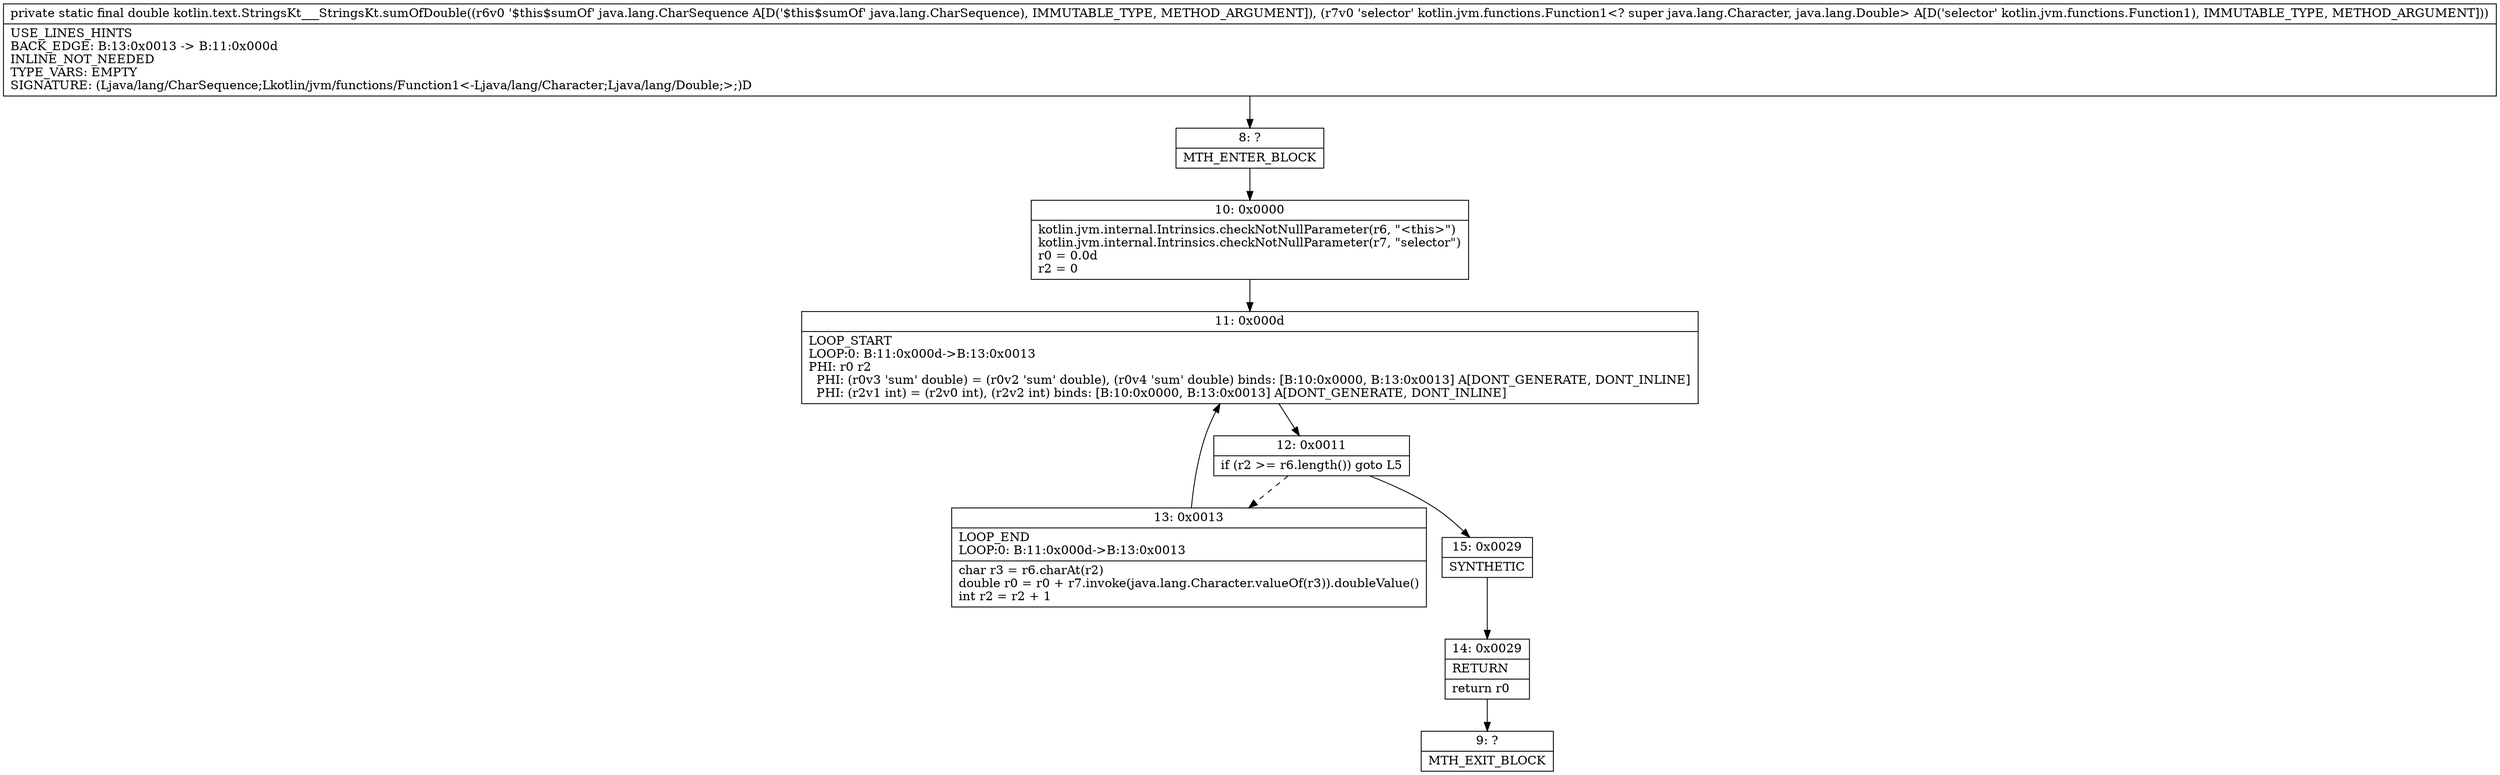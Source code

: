 digraph "CFG forkotlin.text.StringsKt___StringsKt.sumOfDouble(Ljava\/lang\/CharSequence;Lkotlin\/jvm\/functions\/Function1;)D" {
Node_8 [shape=record,label="{8\:\ ?|MTH_ENTER_BLOCK\l}"];
Node_10 [shape=record,label="{10\:\ 0x0000|kotlin.jvm.internal.Intrinsics.checkNotNullParameter(r6, \"\<this\>\")\lkotlin.jvm.internal.Intrinsics.checkNotNullParameter(r7, \"selector\")\lr0 = 0.0d\lr2 = 0\l}"];
Node_11 [shape=record,label="{11\:\ 0x000d|LOOP_START\lLOOP:0: B:11:0x000d\-\>B:13:0x0013\lPHI: r0 r2 \l  PHI: (r0v3 'sum' double) = (r0v2 'sum' double), (r0v4 'sum' double) binds: [B:10:0x0000, B:13:0x0013] A[DONT_GENERATE, DONT_INLINE]\l  PHI: (r2v1 int) = (r2v0 int), (r2v2 int) binds: [B:10:0x0000, B:13:0x0013] A[DONT_GENERATE, DONT_INLINE]\l}"];
Node_12 [shape=record,label="{12\:\ 0x0011|if (r2 \>= r6.length()) goto L5\l}"];
Node_13 [shape=record,label="{13\:\ 0x0013|LOOP_END\lLOOP:0: B:11:0x000d\-\>B:13:0x0013\l|char r3 = r6.charAt(r2)\ldouble r0 = r0 + r7.invoke(java.lang.Character.valueOf(r3)).doubleValue()\lint r2 = r2 + 1\l}"];
Node_15 [shape=record,label="{15\:\ 0x0029|SYNTHETIC\l}"];
Node_14 [shape=record,label="{14\:\ 0x0029|RETURN\l|return r0\l}"];
Node_9 [shape=record,label="{9\:\ ?|MTH_EXIT_BLOCK\l}"];
MethodNode[shape=record,label="{private static final double kotlin.text.StringsKt___StringsKt.sumOfDouble((r6v0 '$this$sumOf' java.lang.CharSequence A[D('$this$sumOf' java.lang.CharSequence), IMMUTABLE_TYPE, METHOD_ARGUMENT]), (r7v0 'selector' kotlin.jvm.functions.Function1\<? super java.lang.Character, java.lang.Double\> A[D('selector' kotlin.jvm.functions.Function1), IMMUTABLE_TYPE, METHOD_ARGUMENT]))  | USE_LINES_HINTS\lBACK_EDGE: B:13:0x0013 \-\> B:11:0x000d\lINLINE_NOT_NEEDED\lTYPE_VARS: EMPTY\lSIGNATURE: (Ljava\/lang\/CharSequence;Lkotlin\/jvm\/functions\/Function1\<\-Ljava\/lang\/Character;Ljava\/lang\/Double;\>;)D\l}"];
MethodNode -> Node_8;Node_8 -> Node_10;
Node_10 -> Node_11;
Node_11 -> Node_12;
Node_12 -> Node_13[style=dashed];
Node_12 -> Node_15;
Node_13 -> Node_11;
Node_15 -> Node_14;
Node_14 -> Node_9;
}

